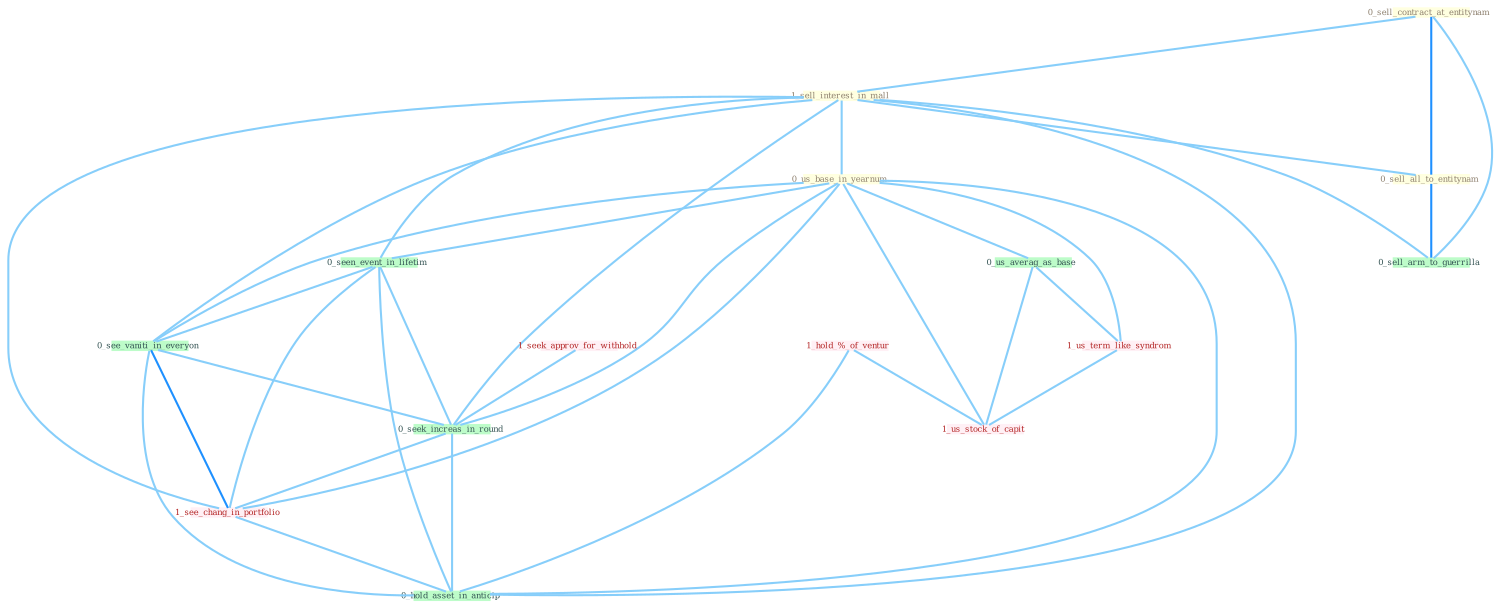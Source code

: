 Graph G{ 
    node
    [shape=polygon,style=filled,width=.5,height=.06,color="#BDFCC9",fixedsize=true,fontsize=4,
    fontcolor="#2f4f4f"];
    {node
    [color="#ffffe0", fontcolor="#8b7d6b"] "0_sell_contract_at_entitynam " "1_sell_interest_in_mall " "0_us_base_in_yearnum " "0_sell_all_to_entitynam "}
{node [color="#fff0f5", fontcolor="#b22222"] "1_us_term_like_syndrom " "1_seek_approv_for_withhold " "1_hold_%_of_ventur " "1_us_stock_of_capit " "1_see_chang_in_portfolio "}
edge [color="#B0E2FF"];

	"0_sell_contract_at_entitynam " -- "1_sell_interest_in_mall " [w="1", color="#87cefa" ];
	"0_sell_contract_at_entitynam " -- "0_sell_all_to_entitynam " [w="2", color="#1e90ff" , len=0.8];
	"0_sell_contract_at_entitynam " -- "0_sell_arm_to_guerrilla " [w="1", color="#87cefa" ];
	"1_sell_interest_in_mall " -- "0_us_base_in_yearnum " [w="1", color="#87cefa" ];
	"1_sell_interest_in_mall " -- "0_sell_all_to_entitynam " [w="1", color="#87cefa" ];
	"1_sell_interest_in_mall " -- "0_seen_event_in_lifetim " [w="1", color="#87cefa" ];
	"1_sell_interest_in_mall " -- "0_see_vaniti_in_everyon " [w="1", color="#87cefa" ];
	"1_sell_interest_in_mall " -- "0_sell_arm_to_guerrilla " [w="1", color="#87cefa" ];
	"1_sell_interest_in_mall " -- "0_seek_increas_in_round " [w="1", color="#87cefa" ];
	"1_sell_interest_in_mall " -- "1_see_chang_in_portfolio " [w="1", color="#87cefa" ];
	"1_sell_interest_in_mall " -- "0_hold_asset_in_anticip " [w="1", color="#87cefa" ];
	"0_us_base_in_yearnum " -- "0_seen_event_in_lifetim " [w="1", color="#87cefa" ];
	"0_us_base_in_yearnum " -- "0_us_averag_as_base " [w="1", color="#87cefa" ];
	"0_us_base_in_yearnum " -- "1_us_term_like_syndrom " [w="1", color="#87cefa" ];
	"0_us_base_in_yearnum " -- "0_see_vaniti_in_everyon " [w="1", color="#87cefa" ];
	"0_us_base_in_yearnum " -- "0_seek_increas_in_round " [w="1", color="#87cefa" ];
	"0_us_base_in_yearnum " -- "1_us_stock_of_capit " [w="1", color="#87cefa" ];
	"0_us_base_in_yearnum " -- "1_see_chang_in_portfolio " [w="1", color="#87cefa" ];
	"0_us_base_in_yearnum " -- "0_hold_asset_in_anticip " [w="1", color="#87cefa" ];
	"0_sell_all_to_entitynam " -- "0_sell_arm_to_guerrilla " [w="2", color="#1e90ff" , len=0.8];
	"0_seen_event_in_lifetim " -- "0_see_vaniti_in_everyon " [w="1", color="#87cefa" ];
	"0_seen_event_in_lifetim " -- "0_seek_increas_in_round " [w="1", color="#87cefa" ];
	"0_seen_event_in_lifetim " -- "1_see_chang_in_portfolio " [w="1", color="#87cefa" ];
	"0_seen_event_in_lifetim " -- "0_hold_asset_in_anticip " [w="1", color="#87cefa" ];
	"0_us_averag_as_base " -- "1_us_term_like_syndrom " [w="1", color="#87cefa" ];
	"0_us_averag_as_base " -- "1_us_stock_of_capit " [w="1", color="#87cefa" ];
	"1_us_term_like_syndrom " -- "1_us_stock_of_capit " [w="1", color="#87cefa" ];
	"1_seek_approv_for_withhold " -- "0_seek_increas_in_round " [w="1", color="#87cefa" ];
	"1_hold_%_of_ventur " -- "1_us_stock_of_capit " [w="1", color="#87cefa" ];
	"1_hold_%_of_ventur " -- "0_hold_asset_in_anticip " [w="1", color="#87cefa" ];
	"0_see_vaniti_in_everyon " -- "0_seek_increas_in_round " [w="1", color="#87cefa" ];
	"0_see_vaniti_in_everyon " -- "1_see_chang_in_portfolio " [w="2", color="#1e90ff" , len=0.8];
	"0_see_vaniti_in_everyon " -- "0_hold_asset_in_anticip " [w="1", color="#87cefa" ];
	"0_seek_increas_in_round " -- "1_see_chang_in_portfolio " [w="1", color="#87cefa" ];
	"0_seek_increas_in_round " -- "0_hold_asset_in_anticip " [w="1", color="#87cefa" ];
	"1_see_chang_in_portfolio " -- "0_hold_asset_in_anticip " [w="1", color="#87cefa" ];
}